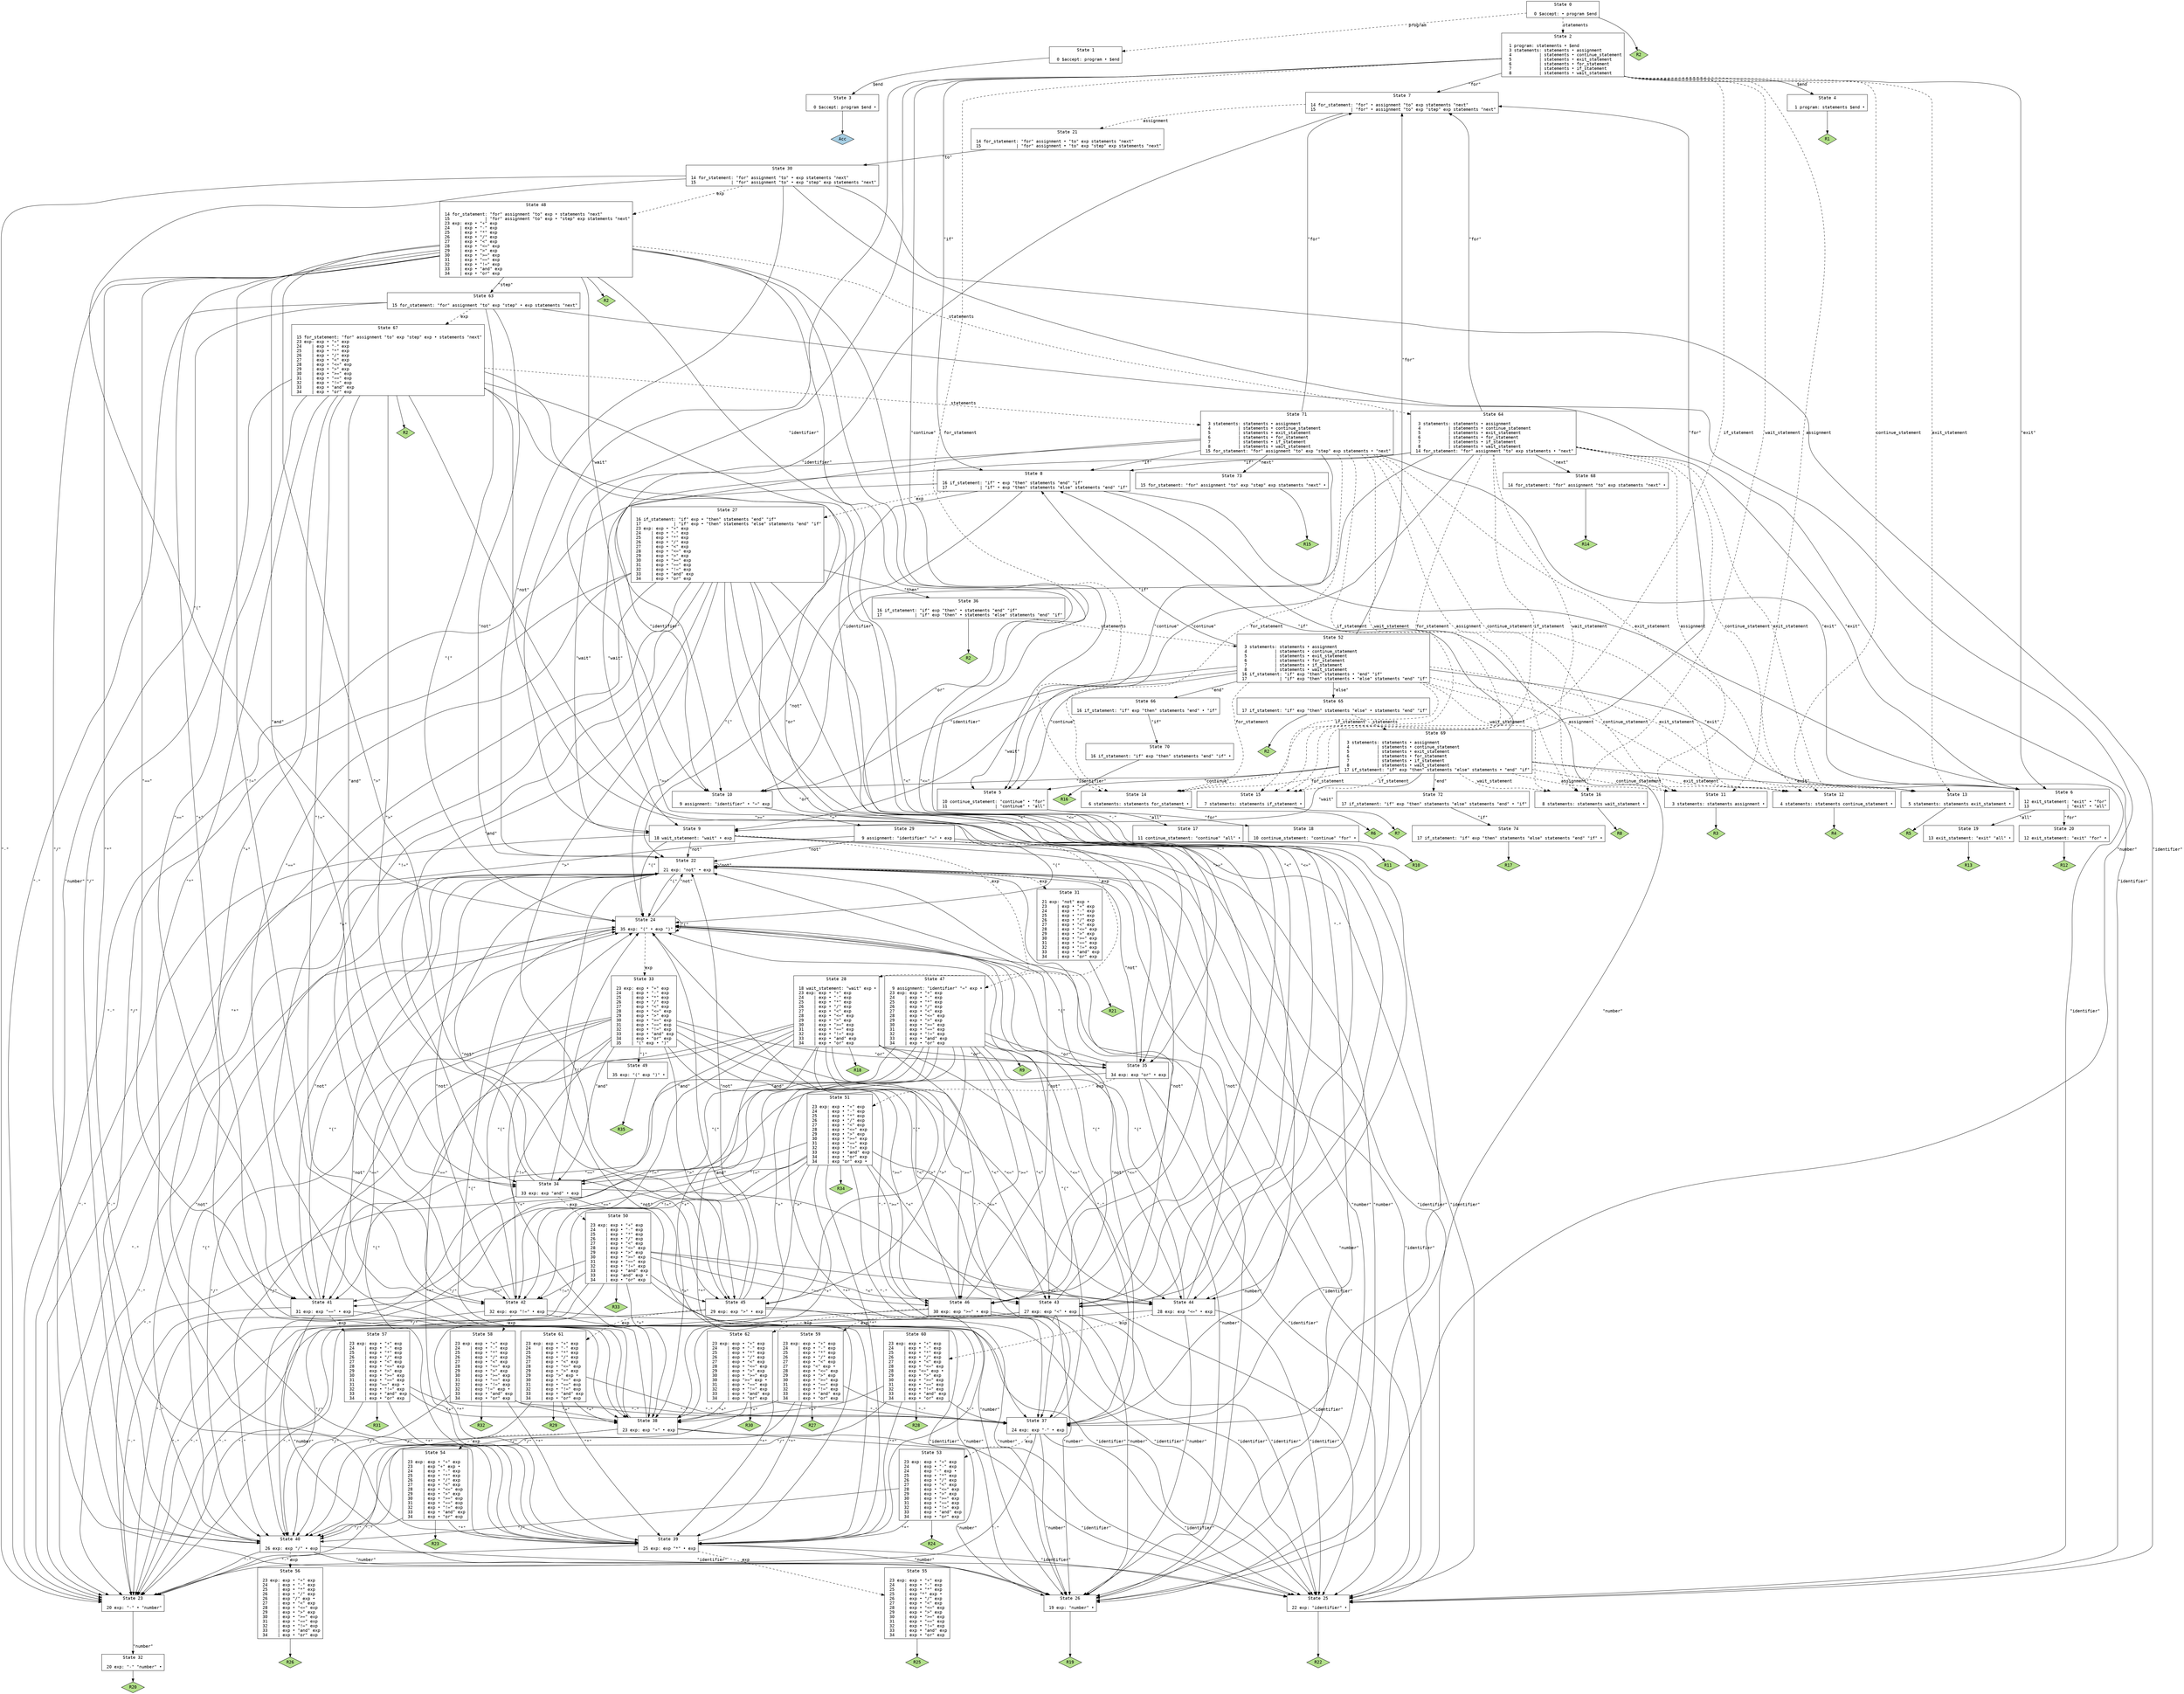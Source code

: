 // Generated by GNU Bison 3.8.2.
// Report bugs to <bug-bison@gnu.org>.
// Home page: <https://www.gnu.org/software/bison/>.

digraph "parser.yy"
{
  node [fontname = courier, shape = box, colorscheme = paired6]
  edge [fontname = courier]

  0 [label="State 0\n\l  0 $accept: • program $end\l"]
  0 -> 1 [style=dashed label="program"]
  0 -> 2 [style=dashed label="statements"]
  0 -> "0R2" [style=solid]
 "0R2" [label="R2", fillcolor=3, shape=diamond, style=filled]
  1 [label="State 1\n\l  0 $accept: program • $end\l"]
  1 -> 3 [style=solid label="$end"]
  2 [label="State 2\n\l  1 program: statements • $end\l  3 statements: statements • assignment\l  4           | statements • continue_statement\l  5           | statements • exit_statement\l  6           | statements • for_statement\l  7           | statements • if_statement\l  8           | statements • wait_statement\l"]
  2 -> 4 [style=solid label="$end"]
  2 -> 5 [style=solid label="\"continue\""]
  2 -> 6 [style=solid label="\"exit\""]
  2 -> 7 [style=solid label="\"for\""]
  2 -> 8 [style=solid label="\"if\""]
  2 -> 9 [style=solid label="\"wait\""]
  2 -> 10 [style=solid label="\"identifier\""]
  2 -> 11 [style=dashed label="assignment"]
  2 -> 12 [style=dashed label="continue_statement"]
  2 -> 13 [style=dashed label="exit_statement"]
  2 -> 14 [style=dashed label="for_statement"]
  2 -> 15 [style=dashed label="if_statement"]
  2 -> 16 [style=dashed label="wait_statement"]
  3 [label="State 3\n\l  0 $accept: program $end •\l"]
  3 -> "3R0" [style=solid]
 "3R0" [label="Acc", fillcolor=1, shape=diamond, style=filled]
  4 [label="State 4\n\l  1 program: statements $end •\l"]
  4 -> "4R1" [style=solid]
 "4R1" [label="R1", fillcolor=3, shape=diamond, style=filled]
  5 [label="State 5\n\l 10 continue_statement: \"continue\" • \"for\"\l 11                   | \"continue\" • \"all\"\l"]
  5 -> 17 [style=solid label="\"all\""]
  5 -> 18 [style=solid label="\"for\""]
  6 [label="State 6\n\l 12 exit_statement: \"exit\" • \"for\"\l 13               | \"exit\" • \"all\"\l"]
  6 -> 19 [style=solid label="\"all\""]
  6 -> 20 [style=solid label="\"for\""]
  7 [label="State 7\n\l 14 for_statement: \"for\" • assignment \"to\" exp statements \"next\"\l 15              | \"for\" • assignment \"to\" exp \"step\" exp statements \"next\"\l"]
  7 -> 10 [style=solid label="\"identifier\""]
  7 -> 21 [style=dashed label="assignment"]
  8 [label="State 8\n\l 16 if_statement: \"if\" • exp \"then\" statements \"end\" \"if\"\l 17             | \"if\" • exp \"then\" statements \"else\" statements \"end\" \"if\"\l"]
  8 -> 22 [style=solid label="\"not\""]
  8 -> 23 [style=solid label="\"-\""]
  8 -> 24 [style=solid label="\"(\""]
  8 -> 25 [style=solid label="\"identifier\""]
  8 -> 26 [style=solid label="\"number\""]
  8 -> 27 [style=dashed label="exp"]
  9 [label="State 9\n\l 18 wait_statement: \"wait\" • exp\l"]
  9 -> 22 [style=solid label="\"not\""]
  9 -> 23 [style=solid label="\"-\""]
  9 -> 24 [style=solid label="\"(\""]
  9 -> 25 [style=solid label="\"identifier\""]
  9 -> 26 [style=solid label="\"number\""]
  9 -> 28 [style=dashed label="exp"]
  10 [label="State 10\n\l  9 assignment: \"identifier\" • \"=\" exp\l"]
  10 -> 29 [style=solid label="\"=\""]
  11 [label="State 11\n\l  3 statements: statements assignment •\l"]
  11 -> "11R3" [style=solid]
 "11R3" [label="R3", fillcolor=3, shape=diamond, style=filled]
  12 [label="State 12\n\l  4 statements: statements continue_statement •\l"]
  12 -> "12R4" [style=solid]
 "12R4" [label="R4", fillcolor=3, shape=diamond, style=filled]
  13 [label="State 13\n\l  5 statements: statements exit_statement •\l"]
  13 -> "13R5" [style=solid]
 "13R5" [label="R5", fillcolor=3, shape=diamond, style=filled]
  14 [label="State 14\n\l  6 statements: statements for_statement •\l"]
  14 -> "14R6" [style=solid]
 "14R6" [label="R6", fillcolor=3, shape=diamond, style=filled]
  15 [label="State 15\n\l  7 statements: statements if_statement •\l"]
  15 -> "15R7" [style=solid]
 "15R7" [label="R7", fillcolor=3, shape=diamond, style=filled]
  16 [label="State 16\n\l  8 statements: statements wait_statement •\l"]
  16 -> "16R8" [style=solid]
 "16R8" [label="R8", fillcolor=3, shape=diamond, style=filled]
  17 [label="State 17\n\l 11 continue_statement: \"continue\" \"all\" •\l"]
  17 -> "17R11" [style=solid]
 "17R11" [label="R11", fillcolor=3, shape=diamond, style=filled]
  18 [label="State 18\n\l 10 continue_statement: \"continue\" \"for\" •\l"]
  18 -> "18R10" [style=solid]
 "18R10" [label="R10", fillcolor=3, shape=diamond, style=filled]
  19 [label="State 19\n\l 13 exit_statement: \"exit\" \"all\" •\l"]
  19 -> "19R13" [style=solid]
 "19R13" [label="R13", fillcolor=3, shape=diamond, style=filled]
  20 [label="State 20\n\l 12 exit_statement: \"exit\" \"for\" •\l"]
  20 -> "20R12" [style=solid]
 "20R12" [label="R12", fillcolor=3, shape=diamond, style=filled]
  21 [label="State 21\n\l 14 for_statement: \"for\" assignment • \"to\" exp statements \"next\"\l 15              | \"for\" assignment • \"to\" exp \"step\" exp statements \"next\"\l"]
  21 -> 30 [style=solid label="\"to\""]
  22 [label="State 22\n\l 21 exp: \"not\" • exp\l"]
  22 -> 22 [style=solid label="\"not\""]
  22 -> 23 [style=solid label="\"-\""]
  22 -> 24 [style=solid label="\"(\""]
  22 -> 25 [style=solid label="\"identifier\""]
  22 -> 26 [style=solid label="\"number\""]
  22 -> 31 [style=dashed label="exp"]
  23 [label="State 23\n\l 20 exp: \"-\" • \"number\"\l"]
  23 -> 32 [style=solid label="\"number\""]
  24 [label="State 24\n\l 35 exp: \"(\" • exp \")\"\l"]
  24 -> 22 [style=solid label="\"not\""]
  24 -> 23 [style=solid label="\"-\""]
  24 -> 24 [style=solid label="\"(\""]
  24 -> 25 [style=solid label="\"identifier\""]
  24 -> 26 [style=solid label="\"number\""]
  24 -> 33 [style=dashed label="exp"]
  25 [label="State 25\n\l 22 exp: \"identifier\" •\l"]
  25 -> "25R22" [style=solid]
 "25R22" [label="R22", fillcolor=3, shape=diamond, style=filled]
  26 [label="State 26\n\l 19 exp: \"number\" •\l"]
  26 -> "26R19" [style=solid]
 "26R19" [label="R19", fillcolor=3, shape=diamond, style=filled]
  27 [label="State 27\n\l 16 if_statement: \"if\" exp • \"then\" statements \"end\" \"if\"\l 17             | \"if\" exp • \"then\" statements \"else\" statements \"end\" \"if\"\l 23 exp: exp • \"+\" exp\l 24    | exp • \"-\" exp\l 25    | exp • \"*\" exp\l 26    | exp • \"/\" exp\l 27    | exp • \"<\" exp\l 28    | exp • \"<=\" exp\l 29    | exp • \">\" exp\l 30    | exp • \">=\" exp\l 31    | exp • \"==\" exp\l 32    | exp • \"!=\" exp\l 33    | exp • \"and\" exp\l 34    | exp • \"or\" exp\l"]
  27 -> 34 [style=solid label="\"and\""]
  27 -> 35 [style=solid label="\"or\""]
  27 -> 36 [style=solid label="\"then\""]
  27 -> 37 [style=solid label="\"-\""]
  27 -> 38 [style=solid label="\"+\""]
  27 -> 39 [style=solid label="\"*\""]
  27 -> 40 [style=solid label="\"/\""]
  27 -> 41 [style=solid label="\"==\""]
  27 -> 42 [style=solid label="\"!=\""]
  27 -> 43 [style=solid label="\"<\""]
  27 -> 44 [style=solid label="\"<=\""]
  27 -> 45 [style=solid label="\">\""]
  27 -> 46 [style=solid label="\">=\""]
  28 [label="State 28\n\l 18 wait_statement: \"wait\" exp •\l 23 exp: exp • \"+\" exp\l 24    | exp • \"-\" exp\l 25    | exp • \"*\" exp\l 26    | exp • \"/\" exp\l 27    | exp • \"<\" exp\l 28    | exp • \"<=\" exp\l 29    | exp • \">\" exp\l 30    | exp • \">=\" exp\l 31    | exp • \"==\" exp\l 32    | exp • \"!=\" exp\l 33    | exp • \"and\" exp\l 34    | exp • \"or\" exp\l"]
  28 -> 34 [style=solid label="\"and\""]
  28 -> 35 [style=solid label="\"or\""]
  28 -> 37 [style=solid label="\"-\""]
  28 -> 38 [style=solid label="\"+\""]
  28 -> 39 [style=solid label="\"*\""]
  28 -> 40 [style=solid label="\"/\""]
  28 -> 41 [style=solid label="\"==\""]
  28 -> 42 [style=solid label="\"!=\""]
  28 -> 43 [style=solid label="\"<\""]
  28 -> 44 [style=solid label="\"<=\""]
  28 -> 45 [style=solid label="\">\""]
  28 -> 46 [style=solid label="\">=\""]
  28 -> "28R18" [style=solid]
 "28R18" [label="R18", fillcolor=3, shape=diamond, style=filled]
  29 [label="State 29\n\l  9 assignment: \"identifier\" \"=\" • exp\l"]
  29 -> 22 [style=solid label="\"not\""]
  29 -> 23 [style=solid label="\"-\""]
  29 -> 24 [style=solid label="\"(\""]
  29 -> 25 [style=solid label="\"identifier\""]
  29 -> 26 [style=solid label="\"number\""]
  29 -> 47 [style=dashed label="exp"]
  30 [label="State 30\n\l 14 for_statement: \"for\" assignment \"to\" • exp statements \"next\"\l 15              | \"for\" assignment \"to\" • exp \"step\" exp statements \"next\"\l"]
  30 -> 22 [style=solid label="\"not\""]
  30 -> 23 [style=solid label="\"-\""]
  30 -> 24 [style=solid label="\"(\""]
  30 -> 25 [style=solid label="\"identifier\""]
  30 -> 26 [style=solid label="\"number\""]
  30 -> 48 [style=dashed label="exp"]
  31 [label="State 31\n\l 21 exp: \"not\" exp •\l 23    | exp • \"+\" exp\l 24    | exp • \"-\" exp\l 25    | exp • \"*\" exp\l 26    | exp • \"/\" exp\l 27    | exp • \"<\" exp\l 28    | exp • \"<=\" exp\l 29    | exp • \">\" exp\l 30    | exp • \">=\" exp\l 31    | exp • \"==\" exp\l 32    | exp • \"!=\" exp\l 33    | exp • \"and\" exp\l 34    | exp • \"or\" exp\l"]
  31 -> "31R21" [style=solid]
 "31R21" [label="R21", fillcolor=3, shape=diamond, style=filled]
  32 [label="State 32\n\l 20 exp: \"-\" \"number\" •\l"]
  32 -> "32R20" [style=solid]
 "32R20" [label="R20", fillcolor=3, shape=diamond, style=filled]
  33 [label="State 33\n\l 23 exp: exp • \"+\" exp\l 24    | exp • \"-\" exp\l 25    | exp • \"*\" exp\l 26    | exp • \"/\" exp\l 27    | exp • \"<\" exp\l 28    | exp • \"<=\" exp\l 29    | exp • \">\" exp\l 30    | exp • \">=\" exp\l 31    | exp • \"==\" exp\l 32    | exp • \"!=\" exp\l 33    | exp • \"and\" exp\l 34    | exp • \"or\" exp\l 35    | \"(\" exp • \")\"\l"]
  33 -> 34 [style=solid label="\"and\""]
  33 -> 35 [style=solid label="\"or\""]
  33 -> 37 [style=solid label="\"-\""]
  33 -> 38 [style=solid label="\"+\""]
  33 -> 39 [style=solid label="\"*\""]
  33 -> 40 [style=solid label="\"/\""]
  33 -> 49 [style=solid label="\")\""]
  33 -> 41 [style=solid label="\"==\""]
  33 -> 42 [style=solid label="\"!=\""]
  33 -> 43 [style=solid label="\"<\""]
  33 -> 44 [style=solid label="\"<=\""]
  33 -> 45 [style=solid label="\">\""]
  33 -> 46 [style=solid label="\">=\""]
  34 [label="State 34\n\l 33 exp: exp \"and\" • exp\l"]
  34 -> 22 [style=solid label="\"not\""]
  34 -> 23 [style=solid label="\"-\""]
  34 -> 24 [style=solid label="\"(\""]
  34 -> 25 [style=solid label="\"identifier\""]
  34 -> 26 [style=solid label="\"number\""]
  34 -> 50 [style=dashed label="exp"]
  35 [label="State 35\n\l 34 exp: exp \"or\" • exp\l"]
  35 -> 22 [style=solid label="\"not\""]
  35 -> 23 [style=solid label="\"-\""]
  35 -> 24 [style=solid label="\"(\""]
  35 -> 25 [style=solid label="\"identifier\""]
  35 -> 26 [style=solid label="\"number\""]
  35 -> 51 [style=dashed label="exp"]
  36 [label="State 36\n\l 16 if_statement: \"if\" exp \"then\" • statements \"end\" \"if\"\l 17             | \"if\" exp \"then\" • statements \"else\" statements \"end\" \"if\"\l"]
  36 -> 52 [style=dashed label="statements"]
  36 -> "36R2" [style=solid]
 "36R2" [label="R2", fillcolor=3, shape=diamond, style=filled]
  37 [label="State 37\n\l 24 exp: exp \"-\" • exp\l"]
  37 -> 22 [style=solid label="\"not\""]
  37 -> 23 [style=solid label="\"-\""]
  37 -> 24 [style=solid label="\"(\""]
  37 -> 25 [style=solid label="\"identifier\""]
  37 -> 26 [style=solid label="\"number\""]
  37 -> 53 [style=dashed label="exp"]
  38 [label="State 38\n\l 23 exp: exp \"+\" • exp\l"]
  38 -> 22 [style=solid label="\"not\""]
  38 -> 23 [style=solid label="\"-\""]
  38 -> 24 [style=solid label="\"(\""]
  38 -> 25 [style=solid label="\"identifier\""]
  38 -> 26 [style=solid label="\"number\""]
  38 -> 54 [style=dashed label="exp"]
  39 [label="State 39\n\l 25 exp: exp \"*\" • exp\l"]
  39 -> 22 [style=solid label="\"not\""]
  39 -> 23 [style=solid label="\"-\""]
  39 -> 24 [style=solid label="\"(\""]
  39 -> 25 [style=solid label="\"identifier\""]
  39 -> 26 [style=solid label="\"number\""]
  39 -> 55 [style=dashed label="exp"]
  40 [label="State 40\n\l 26 exp: exp \"/\" • exp\l"]
  40 -> 22 [style=solid label="\"not\""]
  40 -> 23 [style=solid label="\"-\""]
  40 -> 24 [style=solid label="\"(\""]
  40 -> 25 [style=solid label="\"identifier\""]
  40 -> 26 [style=solid label="\"number\""]
  40 -> 56 [style=dashed label="exp"]
  41 [label="State 41\n\l 31 exp: exp \"==\" • exp\l"]
  41 -> 22 [style=solid label="\"not\""]
  41 -> 23 [style=solid label="\"-\""]
  41 -> 24 [style=solid label="\"(\""]
  41 -> 25 [style=solid label="\"identifier\""]
  41 -> 26 [style=solid label="\"number\""]
  41 -> 57 [style=dashed label="exp"]
  42 [label="State 42\n\l 32 exp: exp \"!=\" • exp\l"]
  42 -> 22 [style=solid label="\"not\""]
  42 -> 23 [style=solid label="\"-\""]
  42 -> 24 [style=solid label="\"(\""]
  42 -> 25 [style=solid label="\"identifier\""]
  42 -> 26 [style=solid label="\"number\""]
  42 -> 58 [style=dashed label="exp"]
  43 [label="State 43\n\l 27 exp: exp \"<\" • exp\l"]
  43 -> 22 [style=solid label="\"not\""]
  43 -> 23 [style=solid label="\"-\""]
  43 -> 24 [style=solid label="\"(\""]
  43 -> 25 [style=solid label="\"identifier\""]
  43 -> 26 [style=solid label="\"number\""]
  43 -> 59 [style=dashed label="exp"]
  44 [label="State 44\n\l 28 exp: exp \"<=\" • exp\l"]
  44 -> 22 [style=solid label="\"not\""]
  44 -> 23 [style=solid label="\"-\""]
  44 -> 24 [style=solid label="\"(\""]
  44 -> 25 [style=solid label="\"identifier\""]
  44 -> 26 [style=solid label="\"number\""]
  44 -> 60 [style=dashed label="exp"]
  45 [label="State 45\n\l 29 exp: exp \">\" • exp\l"]
  45 -> 22 [style=solid label="\"not\""]
  45 -> 23 [style=solid label="\"-\""]
  45 -> 24 [style=solid label="\"(\""]
  45 -> 25 [style=solid label="\"identifier\""]
  45 -> 26 [style=solid label="\"number\""]
  45 -> 61 [style=dashed label="exp"]
  46 [label="State 46\n\l 30 exp: exp \">=\" • exp\l"]
  46 -> 22 [style=solid label="\"not\""]
  46 -> 23 [style=solid label="\"-\""]
  46 -> 24 [style=solid label="\"(\""]
  46 -> 25 [style=solid label="\"identifier\""]
  46 -> 26 [style=solid label="\"number\""]
  46 -> 62 [style=dashed label="exp"]
  47 [label="State 47\n\l  9 assignment: \"identifier\" \"=\" exp •\l 23 exp: exp • \"+\" exp\l 24    | exp • \"-\" exp\l 25    | exp • \"*\" exp\l 26    | exp • \"/\" exp\l 27    | exp • \"<\" exp\l 28    | exp • \"<=\" exp\l 29    | exp • \">\" exp\l 30    | exp • \">=\" exp\l 31    | exp • \"==\" exp\l 32    | exp • \"!=\" exp\l 33    | exp • \"and\" exp\l 34    | exp • \"or\" exp\l"]
  47 -> 34 [style=solid label="\"and\""]
  47 -> 35 [style=solid label="\"or\""]
  47 -> 37 [style=solid label="\"-\""]
  47 -> 38 [style=solid label="\"+\""]
  47 -> 39 [style=solid label="\"*\""]
  47 -> 40 [style=solid label="\"/\""]
  47 -> 41 [style=solid label="\"==\""]
  47 -> 42 [style=solid label="\"!=\""]
  47 -> 43 [style=solid label="\"<\""]
  47 -> 44 [style=solid label="\"<=\""]
  47 -> 45 [style=solid label="\">\""]
  47 -> 46 [style=solid label="\">=\""]
  47 -> "47R9" [style=solid]
 "47R9" [label="R9", fillcolor=3, shape=diamond, style=filled]
  48 [label="State 48\n\l 14 for_statement: \"for\" assignment \"to\" exp • statements \"next\"\l 15              | \"for\" assignment \"to\" exp • \"step\" exp statements \"next\"\l 23 exp: exp • \"+\" exp\l 24    | exp • \"-\" exp\l 25    | exp • \"*\" exp\l 26    | exp • \"/\" exp\l 27    | exp • \"<\" exp\l 28    | exp • \"<=\" exp\l 29    | exp • \">\" exp\l 30    | exp • \">=\" exp\l 31    | exp • \"==\" exp\l 32    | exp • \"!=\" exp\l 33    | exp • \"and\" exp\l 34    | exp • \"or\" exp\l"]
  48 -> 34 [style=solid label="\"and\""]
  48 -> 35 [style=solid label="\"or\""]
  48 -> 63 [style=solid label="\"step\""]
  48 -> 37 [style=solid label="\"-\""]
  48 -> 38 [style=solid label="\"+\""]
  48 -> 39 [style=solid label="\"*\""]
  48 -> 40 [style=solid label="\"/\""]
  48 -> 41 [style=solid label="\"==\""]
  48 -> 42 [style=solid label="\"!=\""]
  48 -> 43 [style=solid label="\"<\""]
  48 -> 44 [style=solid label="\"<=\""]
  48 -> 45 [style=solid label="\">\""]
  48 -> 46 [style=solid label="\">=\""]
  48 -> 64 [style=dashed label="statements"]
  48 -> "48R2" [style=solid]
 "48R2" [label="R2", fillcolor=3, shape=diamond, style=filled]
  49 [label="State 49\n\l 35 exp: \"(\" exp \")\" •\l"]
  49 -> "49R35" [style=solid]
 "49R35" [label="R35", fillcolor=3, shape=diamond, style=filled]
  50 [label="State 50\n\l 23 exp: exp • \"+\" exp\l 24    | exp • \"-\" exp\l 25    | exp • \"*\" exp\l 26    | exp • \"/\" exp\l 27    | exp • \"<\" exp\l 28    | exp • \"<=\" exp\l 29    | exp • \">\" exp\l 30    | exp • \">=\" exp\l 31    | exp • \"==\" exp\l 32    | exp • \"!=\" exp\l 33    | exp • \"and\" exp\l 33    | exp \"and\" exp •\l 34    | exp • \"or\" exp\l"]
  50 -> 37 [style=solid label="\"-\""]
  50 -> 38 [style=solid label="\"+\""]
  50 -> 39 [style=solid label="\"*\""]
  50 -> 40 [style=solid label="\"/\""]
  50 -> 41 [style=solid label="\"==\""]
  50 -> 42 [style=solid label="\"!=\""]
  50 -> 43 [style=solid label="\"<\""]
  50 -> 44 [style=solid label="\"<=\""]
  50 -> 45 [style=solid label="\">\""]
  50 -> 46 [style=solid label="\">=\""]
  50 -> "50R33" [style=solid]
 "50R33" [label="R33", fillcolor=3, shape=diamond, style=filled]
  51 [label="State 51\n\l 23 exp: exp • \"+\" exp\l 24    | exp • \"-\" exp\l 25    | exp • \"*\" exp\l 26    | exp • \"/\" exp\l 27    | exp • \"<\" exp\l 28    | exp • \"<=\" exp\l 29    | exp • \">\" exp\l 30    | exp • \">=\" exp\l 31    | exp • \"==\" exp\l 32    | exp • \"!=\" exp\l 33    | exp • \"and\" exp\l 34    | exp • \"or\" exp\l 34    | exp \"or\" exp •\l"]
  51 -> 34 [style=solid label="\"and\""]
  51 -> 37 [style=solid label="\"-\""]
  51 -> 38 [style=solid label="\"+\""]
  51 -> 39 [style=solid label="\"*\""]
  51 -> 40 [style=solid label="\"/\""]
  51 -> 41 [style=solid label="\"==\""]
  51 -> 42 [style=solid label="\"!=\""]
  51 -> 43 [style=solid label="\"<\""]
  51 -> 44 [style=solid label="\"<=\""]
  51 -> 45 [style=solid label="\">\""]
  51 -> 46 [style=solid label="\">=\""]
  51 -> "51R34" [style=solid]
 "51R34" [label="R34", fillcolor=3, shape=diamond, style=filled]
  52 [label="State 52\n\l  3 statements: statements • assignment\l  4           | statements • continue_statement\l  5           | statements • exit_statement\l  6           | statements • for_statement\l  7           | statements • if_statement\l  8           | statements • wait_statement\l 16 if_statement: \"if\" exp \"then\" statements • \"end\" \"if\"\l 17             | \"if\" exp \"then\" statements • \"else\" statements \"end\" \"if\"\l"]
  52 -> 5 [style=solid label="\"continue\""]
  52 -> 65 [style=solid label="\"else\""]
  52 -> 66 [style=solid label="\"end\""]
  52 -> 6 [style=solid label="\"exit\""]
  52 -> 7 [style=solid label="\"for\""]
  52 -> 8 [style=solid label="\"if\""]
  52 -> 9 [style=solid label="\"wait\""]
  52 -> 10 [style=solid label="\"identifier\""]
  52 -> 11 [style=dashed label="assignment"]
  52 -> 12 [style=dashed label="continue_statement"]
  52 -> 13 [style=dashed label="exit_statement"]
  52 -> 14 [style=dashed label="for_statement"]
  52 -> 15 [style=dashed label="if_statement"]
  52 -> 16 [style=dashed label="wait_statement"]
  53 [label="State 53\n\l 23 exp: exp • \"+\" exp\l 24    | exp • \"-\" exp\l 24    | exp \"-\" exp •\l 25    | exp • \"*\" exp\l 26    | exp • \"/\" exp\l 27    | exp • \"<\" exp\l 28    | exp • \"<=\" exp\l 29    | exp • \">\" exp\l 30    | exp • \">=\" exp\l 31    | exp • \"==\" exp\l 32    | exp • \"!=\" exp\l 33    | exp • \"and\" exp\l 34    | exp • \"or\" exp\l"]
  53 -> 39 [style=solid label="\"*\""]
  53 -> 40 [style=solid label="\"/\""]
  53 -> "53R24" [style=solid]
 "53R24" [label="R24", fillcolor=3, shape=diamond, style=filled]
  54 [label="State 54\n\l 23 exp: exp • \"+\" exp\l 23    | exp \"+\" exp •\l 24    | exp • \"-\" exp\l 25    | exp • \"*\" exp\l 26    | exp • \"/\" exp\l 27    | exp • \"<\" exp\l 28    | exp • \"<=\" exp\l 29    | exp • \">\" exp\l 30    | exp • \">=\" exp\l 31    | exp • \"==\" exp\l 32    | exp • \"!=\" exp\l 33    | exp • \"and\" exp\l 34    | exp • \"or\" exp\l"]
  54 -> 39 [style=solid label="\"*\""]
  54 -> 40 [style=solid label="\"/\""]
  54 -> "54R23" [style=solid]
 "54R23" [label="R23", fillcolor=3, shape=diamond, style=filled]
  55 [label="State 55\n\l 23 exp: exp • \"+\" exp\l 24    | exp • \"-\" exp\l 25    | exp • \"*\" exp\l 25    | exp \"*\" exp •\l 26    | exp • \"/\" exp\l 27    | exp • \"<\" exp\l 28    | exp • \"<=\" exp\l 29    | exp • \">\" exp\l 30    | exp • \">=\" exp\l 31    | exp • \"==\" exp\l 32    | exp • \"!=\" exp\l 33    | exp • \"and\" exp\l 34    | exp • \"or\" exp\l"]
  55 -> "55R25" [style=solid]
 "55R25" [label="R25", fillcolor=3, shape=diamond, style=filled]
  56 [label="State 56\n\l 23 exp: exp • \"+\" exp\l 24    | exp • \"-\" exp\l 25    | exp • \"*\" exp\l 26    | exp • \"/\" exp\l 26    | exp \"/\" exp •\l 27    | exp • \"<\" exp\l 28    | exp • \"<=\" exp\l 29    | exp • \">\" exp\l 30    | exp • \">=\" exp\l 31    | exp • \"==\" exp\l 32    | exp • \"!=\" exp\l 33    | exp • \"and\" exp\l 34    | exp • \"or\" exp\l"]
  56 -> "56R26" [style=solid]
 "56R26" [label="R26", fillcolor=3, shape=diamond, style=filled]
  57 [label="State 57\n\l 23 exp: exp • \"+\" exp\l 24    | exp • \"-\" exp\l 25    | exp • \"*\" exp\l 26    | exp • \"/\" exp\l 27    | exp • \"<\" exp\l 28    | exp • \"<=\" exp\l 29    | exp • \">\" exp\l 30    | exp • \">=\" exp\l 31    | exp • \"==\" exp\l 31    | exp \"==\" exp •\l 32    | exp • \"!=\" exp\l 33    | exp • \"and\" exp\l 34    | exp • \"or\" exp\l"]
  57 -> 37 [style=solid label="\"-\""]
  57 -> 38 [style=solid label="\"+\""]
  57 -> 39 [style=solid label="\"*\""]
  57 -> 40 [style=solid label="\"/\""]
  57 -> "57R31" [style=solid]
 "57R31" [label="R31", fillcolor=3, shape=diamond, style=filled]
  58 [label="State 58\n\l 23 exp: exp • \"+\" exp\l 24    | exp • \"-\" exp\l 25    | exp • \"*\" exp\l 26    | exp • \"/\" exp\l 27    | exp • \"<\" exp\l 28    | exp • \"<=\" exp\l 29    | exp • \">\" exp\l 30    | exp • \">=\" exp\l 31    | exp • \"==\" exp\l 32    | exp • \"!=\" exp\l 32    | exp \"!=\" exp •\l 33    | exp • \"and\" exp\l 34    | exp • \"or\" exp\l"]
  58 -> 37 [style=solid label="\"-\""]
  58 -> 38 [style=solid label="\"+\""]
  58 -> 39 [style=solid label="\"*\""]
  58 -> 40 [style=solid label="\"/\""]
  58 -> "58R32" [style=solid]
 "58R32" [label="R32", fillcolor=3, shape=diamond, style=filled]
  59 [label="State 59\n\l 23 exp: exp • \"+\" exp\l 24    | exp • \"-\" exp\l 25    | exp • \"*\" exp\l 26    | exp • \"/\" exp\l 27    | exp • \"<\" exp\l 27    | exp \"<\" exp •\l 28    | exp • \"<=\" exp\l 29    | exp • \">\" exp\l 30    | exp • \">=\" exp\l 31    | exp • \"==\" exp\l 32    | exp • \"!=\" exp\l 33    | exp • \"and\" exp\l 34    | exp • \"or\" exp\l"]
  59 -> 37 [style=solid label="\"-\""]
  59 -> 38 [style=solid label="\"+\""]
  59 -> 39 [style=solid label="\"*\""]
  59 -> 40 [style=solid label="\"/\""]
  59 -> "59R27" [style=solid]
 "59R27" [label="R27", fillcolor=3, shape=diamond, style=filled]
  60 [label="State 60\n\l 23 exp: exp • \"+\" exp\l 24    | exp • \"-\" exp\l 25    | exp • \"*\" exp\l 26    | exp • \"/\" exp\l 27    | exp • \"<\" exp\l 28    | exp • \"<=\" exp\l 28    | exp \"<=\" exp •\l 29    | exp • \">\" exp\l 30    | exp • \">=\" exp\l 31    | exp • \"==\" exp\l 32    | exp • \"!=\" exp\l 33    | exp • \"and\" exp\l 34    | exp • \"or\" exp\l"]
  60 -> 37 [style=solid label="\"-\""]
  60 -> 38 [style=solid label="\"+\""]
  60 -> 39 [style=solid label="\"*\""]
  60 -> 40 [style=solid label="\"/\""]
  60 -> "60R28" [style=solid]
 "60R28" [label="R28", fillcolor=3, shape=diamond, style=filled]
  61 [label="State 61\n\l 23 exp: exp • \"+\" exp\l 24    | exp • \"-\" exp\l 25    | exp • \"*\" exp\l 26    | exp • \"/\" exp\l 27    | exp • \"<\" exp\l 28    | exp • \"<=\" exp\l 29    | exp • \">\" exp\l 29    | exp \">\" exp •\l 30    | exp • \">=\" exp\l 31    | exp • \"==\" exp\l 32    | exp • \"!=\" exp\l 33    | exp • \"and\" exp\l 34    | exp • \"or\" exp\l"]
  61 -> 37 [style=solid label="\"-\""]
  61 -> 38 [style=solid label="\"+\""]
  61 -> 39 [style=solid label="\"*\""]
  61 -> 40 [style=solid label="\"/\""]
  61 -> "61R29" [style=solid]
 "61R29" [label="R29", fillcolor=3, shape=diamond, style=filled]
  62 [label="State 62\n\l 23 exp: exp • \"+\" exp\l 24    | exp • \"-\" exp\l 25    | exp • \"*\" exp\l 26    | exp • \"/\" exp\l 27    | exp • \"<\" exp\l 28    | exp • \"<=\" exp\l 29    | exp • \">\" exp\l 30    | exp • \">=\" exp\l 30    | exp \">=\" exp •\l 31    | exp • \"==\" exp\l 32    | exp • \"!=\" exp\l 33    | exp • \"and\" exp\l 34    | exp • \"or\" exp\l"]
  62 -> 37 [style=solid label="\"-\""]
  62 -> 38 [style=solid label="\"+\""]
  62 -> 39 [style=solid label="\"*\""]
  62 -> 40 [style=solid label="\"/\""]
  62 -> "62R30" [style=solid]
 "62R30" [label="R30", fillcolor=3, shape=diamond, style=filled]
  63 [label="State 63\n\l 15 for_statement: \"for\" assignment \"to\" exp \"step\" • exp statements \"next\"\l"]
  63 -> 22 [style=solid label="\"not\""]
  63 -> 23 [style=solid label="\"-\""]
  63 -> 24 [style=solid label="\"(\""]
  63 -> 25 [style=solid label="\"identifier\""]
  63 -> 26 [style=solid label="\"number\""]
  63 -> 67 [style=dashed label="exp"]
  64 [label="State 64\n\l  3 statements: statements • assignment\l  4           | statements • continue_statement\l  5           | statements • exit_statement\l  6           | statements • for_statement\l  7           | statements • if_statement\l  8           | statements • wait_statement\l 14 for_statement: \"for\" assignment \"to\" exp statements • \"next\"\l"]
  64 -> 5 [style=solid label="\"continue\""]
  64 -> 6 [style=solid label="\"exit\""]
  64 -> 7 [style=solid label="\"for\""]
  64 -> 8 [style=solid label="\"if\""]
  64 -> 68 [style=solid label="\"next\""]
  64 -> 9 [style=solid label="\"wait\""]
  64 -> 10 [style=solid label="\"identifier\""]
  64 -> 11 [style=dashed label="assignment"]
  64 -> 12 [style=dashed label="continue_statement"]
  64 -> 13 [style=dashed label="exit_statement"]
  64 -> 14 [style=dashed label="for_statement"]
  64 -> 15 [style=dashed label="if_statement"]
  64 -> 16 [style=dashed label="wait_statement"]
  65 [label="State 65\n\l 17 if_statement: \"if\" exp \"then\" statements \"else\" • statements \"end\" \"if\"\l"]
  65 -> 69 [style=dashed label="statements"]
  65 -> "65R2" [style=solid]
 "65R2" [label="R2", fillcolor=3, shape=diamond, style=filled]
  66 [label="State 66\n\l 16 if_statement: \"if\" exp \"then\" statements \"end\" • \"if\"\l"]
  66 -> 70 [style=solid label="\"if\""]
  67 [label="State 67\n\l 15 for_statement: \"for\" assignment \"to\" exp \"step\" exp • statements \"next\"\l 23 exp: exp • \"+\" exp\l 24    | exp • \"-\" exp\l 25    | exp • \"*\" exp\l 26    | exp • \"/\" exp\l 27    | exp • \"<\" exp\l 28    | exp • \"<=\" exp\l 29    | exp • \">\" exp\l 30    | exp • \">=\" exp\l 31    | exp • \"==\" exp\l 32    | exp • \"!=\" exp\l 33    | exp • \"and\" exp\l 34    | exp • \"or\" exp\l"]
  67 -> 34 [style=solid label="\"and\""]
  67 -> 35 [style=solid label="\"or\""]
  67 -> 37 [style=solid label="\"-\""]
  67 -> 38 [style=solid label="\"+\""]
  67 -> 39 [style=solid label="\"*\""]
  67 -> 40 [style=solid label="\"/\""]
  67 -> 41 [style=solid label="\"==\""]
  67 -> 42 [style=solid label="\"!=\""]
  67 -> 43 [style=solid label="\"<\""]
  67 -> 44 [style=solid label="\"<=\""]
  67 -> 45 [style=solid label="\">\""]
  67 -> 46 [style=solid label="\">=\""]
  67 -> 71 [style=dashed label="statements"]
  67 -> "67R2" [style=solid]
 "67R2" [label="R2", fillcolor=3, shape=diamond, style=filled]
  68 [label="State 68\n\l 14 for_statement: \"for\" assignment \"to\" exp statements \"next\" •\l"]
  68 -> "68R14" [style=solid]
 "68R14" [label="R14", fillcolor=3, shape=diamond, style=filled]
  69 [label="State 69\n\l  3 statements: statements • assignment\l  4           | statements • continue_statement\l  5           | statements • exit_statement\l  6           | statements • for_statement\l  7           | statements • if_statement\l  8           | statements • wait_statement\l 17 if_statement: \"if\" exp \"then\" statements \"else\" statements • \"end\" \"if\"\l"]
  69 -> 5 [style=solid label="\"continue\""]
  69 -> 72 [style=solid label="\"end\""]
  69 -> 6 [style=solid label="\"exit\""]
  69 -> 7 [style=solid label="\"for\""]
  69 -> 8 [style=solid label="\"if\""]
  69 -> 9 [style=solid label="\"wait\""]
  69 -> 10 [style=solid label="\"identifier\""]
  69 -> 11 [style=dashed label="assignment"]
  69 -> 12 [style=dashed label="continue_statement"]
  69 -> 13 [style=dashed label="exit_statement"]
  69 -> 14 [style=dashed label="for_statement"]
  69 -> 15 [style=dashed label="if_statement"]
  69 -> 16 [style=dashed label="wait_statement"]
  70 [label="State 70\n\l 16 if_statement: \"if\" exp \"then\" statements \"end\" \"if\" •\l"]
  70 -> "70R16" [style=solid]
 "70R16" [label="R16", fillcolor=3, shape=diamond, style=filled]
  71 [label="State 71\n\l  3 statements: statements • assignment\l  4           | statements • continue_statement\l  5           | statements • exit_statement\l  6           | statements • for_statement\l  7           | statements • if_statement\l  8           | statements • wait_statement\l 15 for_statement: \"for\" assignment \"to\" exp \"step\" exp statements • \"next\"\l"]
  71 -> 5 [style=solid label="\"continue\""]
  71 -> 6 [style=solid label="\"exit\""]
  71 -> 7 [style=solid label="\"for\""]
  71 -> 8 [style=solid label="\"if\""]
  71 -> 73 [style=solid label="\"next\""]
  71 -> 9 [style=solid label="\"wait\""]
  71 -> 10 [style=solid label="\"identifier\""]
  71 -> 11 [style=dashed label="assignment"]
  71 -> 12 [style=dashed label="continue_statement"]
  71 -> 13 [style=dashed label="exit_statement"]
  71 -> 14 [style=dashed label="for_statement"]
  71 -> 15 [style=dashed label="if_statement"]
  71 -> 16 [style=dashed label="wait_statement"]
  72 [label="State 72\n\l 17 if_statement: \"if\" exp \"then\" statements \"else\" statements \"end\" • \"if\"\l"]
  72 -> 74 [style=solid label="\"if\""]
  73 [label="State 73\n\l 15 for_statement: \"for\" assignment \"to\" exp \"step\" exp statements \"next\" •\l"]
  73 -> "73R15" [style=solid]
 "73R15" [label="R15", fillcolor=3, shape=diamond, style=filled]
  74 [label="State 74\n\l 17 if_statement: \"if\" exp \"then\" statements \"else\" statements \"end\" \"if\" •\l"]
  74 -> "74R17" [style=solid]
 "74R17" [label="R17", fillcolor=3, shape=diamond, style=filled]
}
